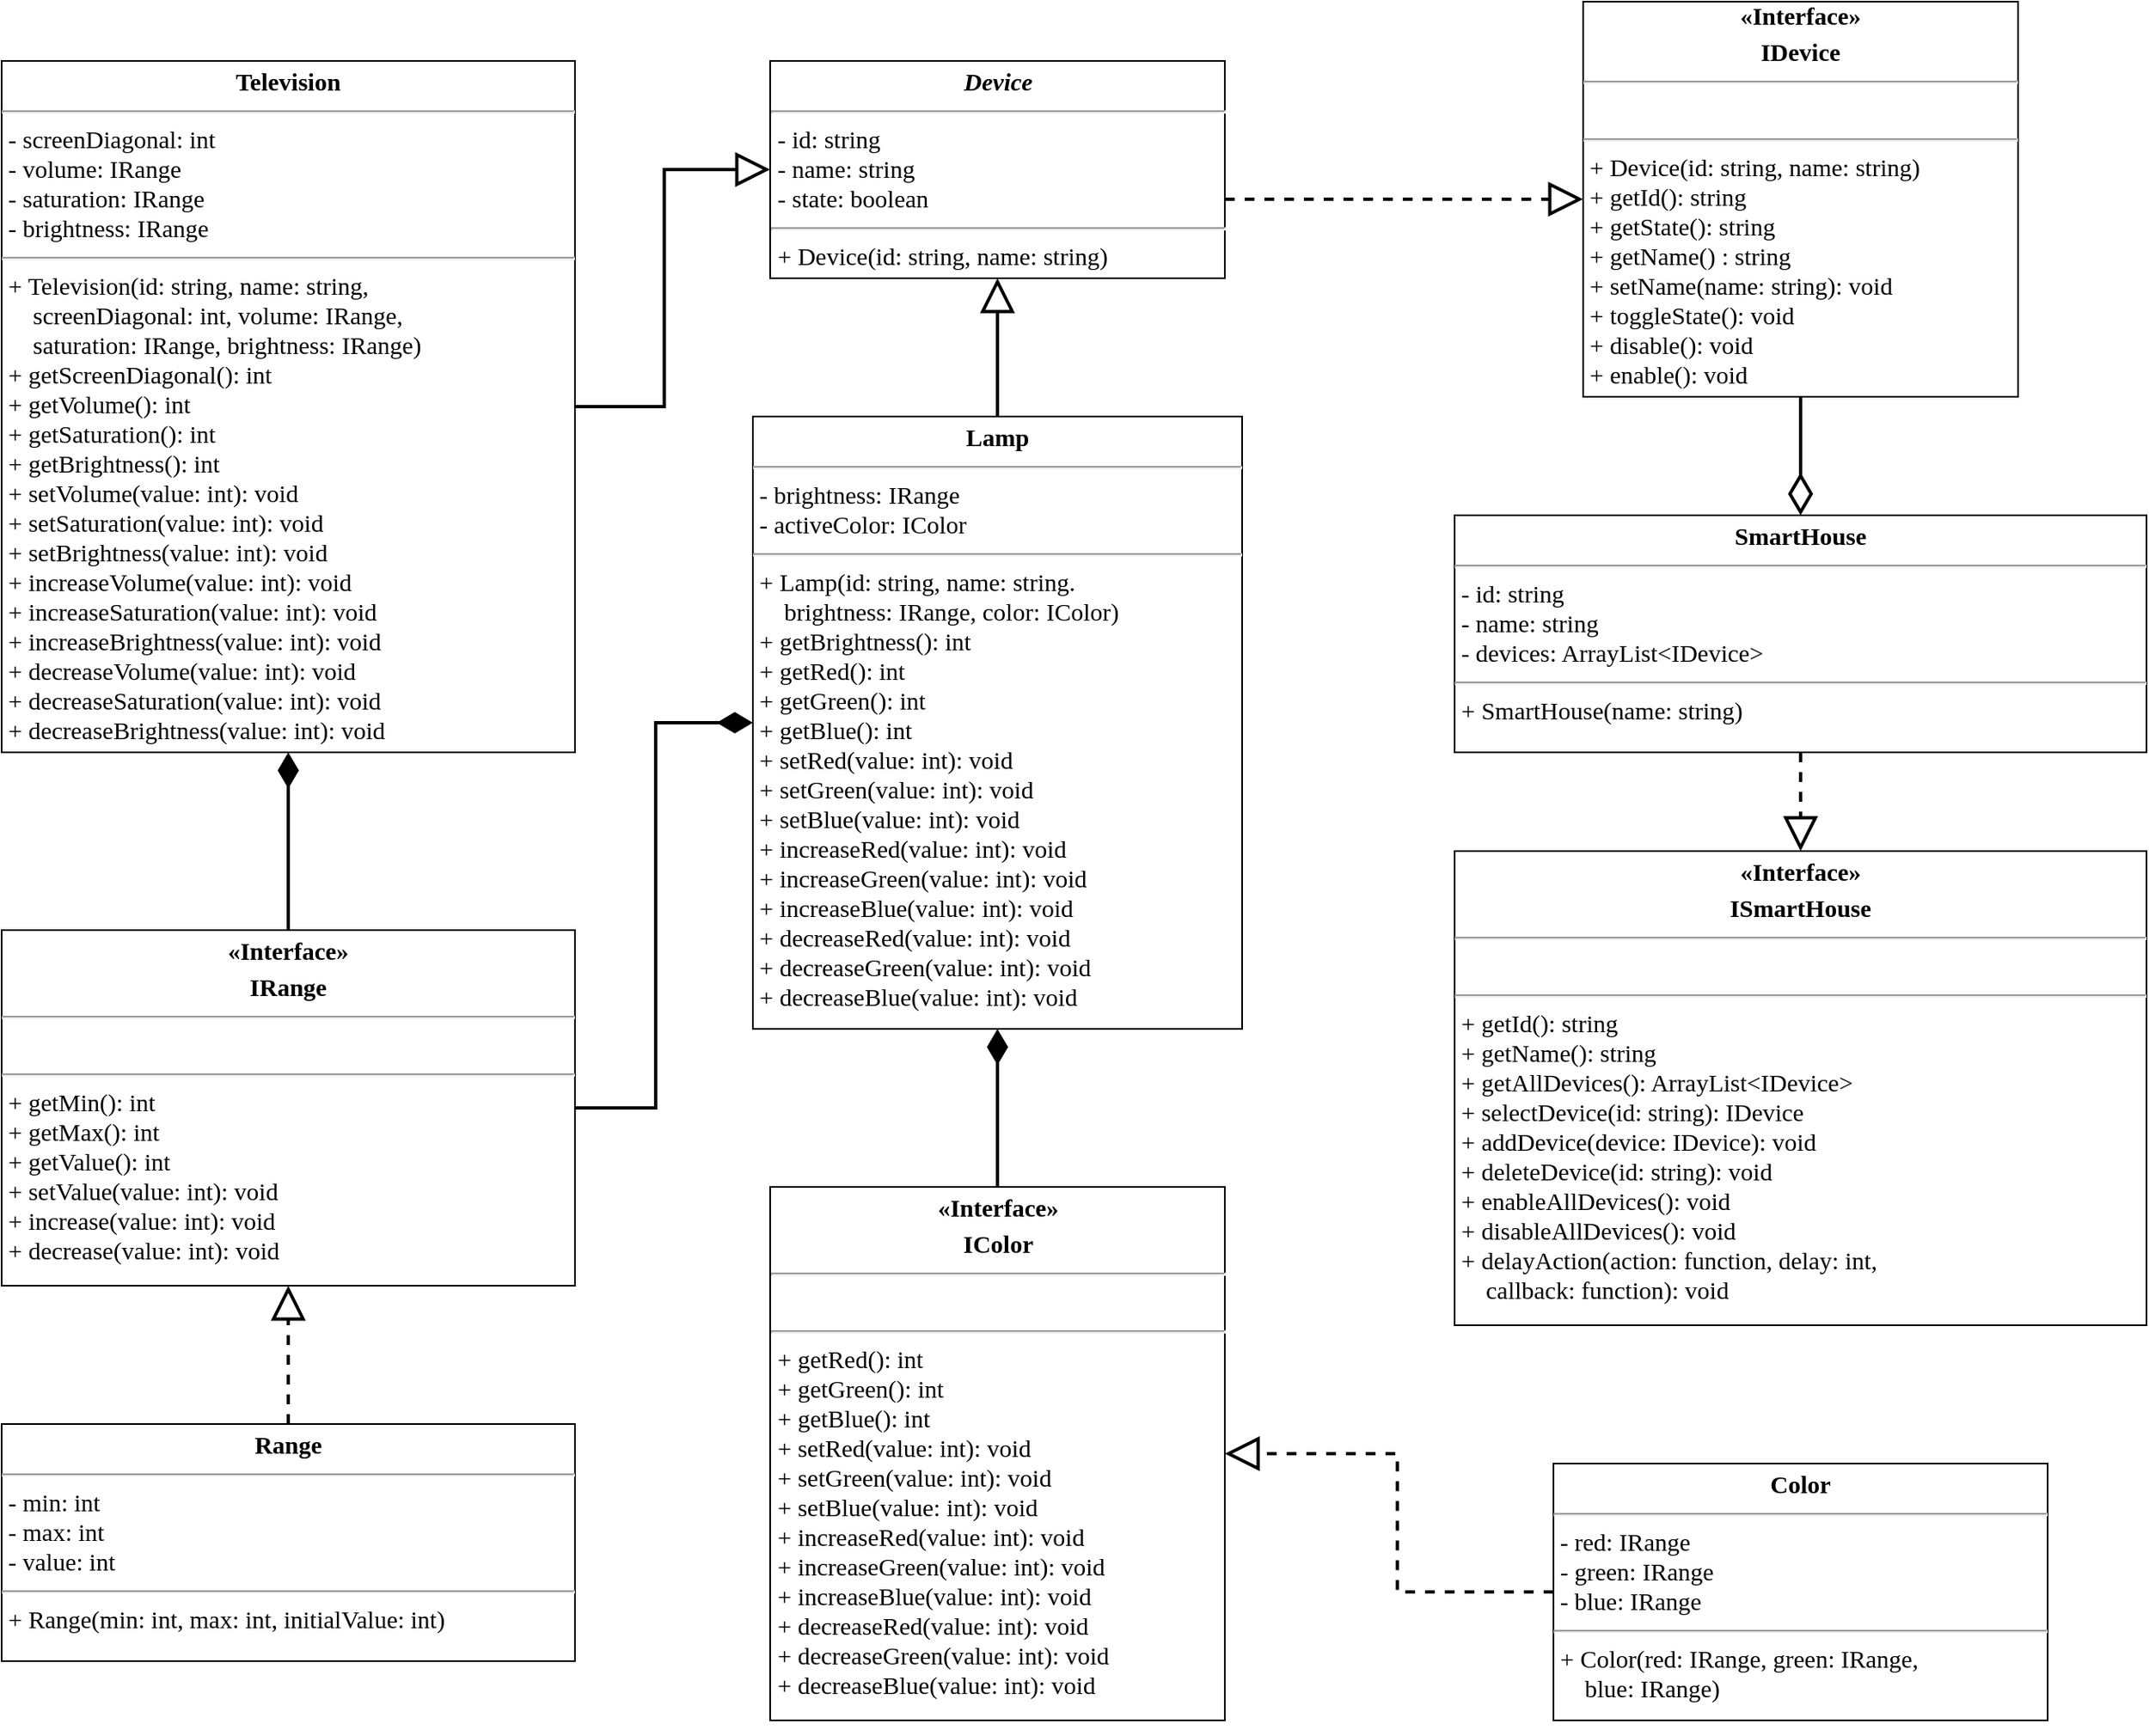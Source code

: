 <mxfile version="12.7.9" type="device"><diagram name="Page-1" id="c4acf3e9-155e-7222-9cf6-157b1a14988f"><mxGraphModel dx="2310" dy="829" grid="1" gridSize="12" guides="1" tooltips="1" connect="1" arrows="1" fold="1" page="1" pageScale="1" pageWidth="827" pageHeight="1169" background="#ffffff" math="0" shadow="0"><root><mxCell id="0"/><mxCell id="1" parent="0"/><mxCell id="Q73w4kFCPAtCRHGUDV1n-10" value="" style="edgeStyle=orthogonalEdgeStyle;rounded=0;orthogonalLoop=1;jettySize=auto;html=1;dashed=1;strokeWidth=2;endArrow=block;endFill=0;endSize=16;entryX=0;entryY=0.5;entryDx=0;entryDy=0;" edge="1" parent="1" source="5d2195bd80daf111-18" target="Q73w4kFCPAtCRHGUDV1n-2"><mxGeometry relative="1" as="geometry"><mxPoint x="180" y="240" as="targetPoint"/><Array as="points"><mxPoint x="168" y="180"/><mxPoint x="168" y="180"/></Array></mxGeometry></mxCell><mxCell id="5d2195bd80daf111-18" value="&lt;p style=&quot;margin: 4px 0px 0px ; text-align: center ; font-size: 15px&quot;&gt;&lt;b style=&quot;font-size: 15px&quot;&gt;&lt;font style=&quot;font-size: 15px&quot;&gt;&lt;i&gt;Device&lt;/i&gt;&lt;/font&gt;&lt;/b&gt;&lt;/p&gt;&lt;hr style=&quot;font-size: 15px&quot;&gt;&lt;p style=&quot;margin: 0px 0px 0px 4px ; font-size: 15px&quot;&gt;- id: string&lt;span&gt;&lt;br&gt;&lt;/span&gt;&lt;/p&gt;&lt;p style=&quot;margin: 0px 0px 0px 4px ; font-size: 15px&quot;&gt;&lt;span&gt;- name: string&lt;/span&gt;&lt;br&gt;&lt;/p&gt;&lt;p style=&quot;margin: 0px 0px 0px 4px ; font-size: 15px&quot;&gt;&lt;font style=&quot;font-size: 15px&quot;&gt;- state: boolean&lt;/font&gt;&lt;/p&gt;&lt;hr style=&quot;font-size: 15px&quot;&gt;&lt;p style=&quot;margin: 0px 0px 0px 4px ; font-size: 15px&quot;&gt;&lt;font style=&quot;font-size: 15px&quot;&gt;+&amp;nbsp;&lt;span style=&quot;font-size: 15px&quot;&gt;Device(id: string, name: string&lt;/span&gt;&lt;span style=&quot;font-size: 15px&quot;&gt;)&amp;nbsp;&lt;/span&gt;&lt;/font&gt;&lt;/p&gt;&lt;p style=&quot;margin: 0px 0px 0px 4px ; font-size: 15px&quot;&gt;&lt;br&gt;&lt;/p&gt;&lt;p style=&quot;margin: 0px 0px 0px 4px ; font-size: 15px&quot;&gt;&lt;br style=&quot;font-size: 15px&quot;&gt;&lt;/p&gt;" style="verticalAlign=top;align=left;overflow=fill;fontSize=15;fontFamily=Verdana;html=1;rounded=0;shadow=0;comic=0;labelBackgroundColor=none;strokeWidth=1" parent="1" vertex="1"><mxGeometry x="-265.5" y="96" width="276" height="132" as="geometry"/></mxCell><mxCell id="eGvVzG7AGnnClOdw0Uho-1" style="edgeStyle=orthogonalEdgeStyle;rounded=0;orthogonalLoop=1;jettySize=auto;html=1;exitX=0.5;exitY=1;exitDx=0;exitDy=0;" parent="1" source="5d2195bd80daf111-18" target="5d2195bd80daf111-18" edge="1"><mxGeometry relative="1" as="geometry"/></mxCell><mxCell id="Q73w4kFCPAtCRHGUDV1n-12" style="edgeStyle=orthogonalEdgeStyle;rounded=0;orthogonalLoop=1;jettySize=auto;html=1;endArrow=block;endFill=0;endSize=16;strokeWidth=2;" edge="1" parent="1" source="eGvVzG7AGnnClOdw0Uho-2" target="5d2195bd80daf111-18"><mxGeometry relative="1" as="geometry"/></mxCell><mxCell id="eGvVzG7AGnnClOdw0Uho-2" value="&lt;p style=&quot;margin: 4px 0px 0px ; text-align: center ; font-size: 15px&quot;&gt;&lt;b style=&quot;font-size: 15px&quot;&gt;&lt;font style=&quot;font-size: 15px&quot;&gt;Television&lt;/font&gt;&lt;/b&gt;&lt;/p&gt;&lt;hr style=&quot;font-size: 15px&quot;&gt;&lt;p style=&quot;margin: 0px 0px 0px 4px ; font-size: 15px&quot;&gt;&lt;font style=&quot;font-size: 15px&quot;&gt;- screenDiagonal: int&lt;br style=&quot;font-size: 15px&quot;&gt;&lt;/font&gt;&lt;/p&gt;&lt;p style=&quot;margin: 0px 0px 0px 4px ; font-size: 15px&quot;&gt;&lt;font style=&quot;font-size: 15px&quot;&gt;- volume: IRange&lt;br style=&quot;font-size: 15px&quot;&gt;&lt;/font&gt;&lt;/p&gt;&lt;p style=&quot;margin: 0px 0px 0px 4px ; font-size: 15px&quot;&gt;&lt;font style=&quot;font-size: 15px&quot;&gt;- saturation: IRange&lt;/font&gt;&lt;/p&gt;&lt;p style=&quot;margin: 0px 0px 0px 4px ; font-size: 15px&quot;&gt;&lt;font style=&quot;font-size: 15px&quot;&gt;- brightness: IRange&lt;/font&gt;&lt;/p&gt;&lt;hr style=&quot;font-size: 15px&quot;&gt;&lt;p style=&quot;margin: 0px 0px 0px 4px ; font-size: 15px&quot;&gt;&lt;font style=&quot;font-size: 15px&quot;&gt;+ Television(id: string, name: string,&amp;nbsp;&lt;/font&gt;&lt;/p&gt;&lt;p style=&quot;margin: 0px 0px 0px 4px ; font-size: 15px&quot;&gt;&lt;span&gt;&amp;nbsp; &amp;nbsp; screenDiagonal: int,&amp;nbsp;&lt;/span&gt;&lt;span&gt;volume: IRange,&amp;nbsp;&lt;/span&gt;&lt;/p&gt;&lt;p style=&quot;margin: 0px 0px 0px 4px ; font-size: 15px&quot;&gt;&lt;span&gt;&amp;nbsp; &amp;nbsp; saturation: IRange,&amp;nbsp;&lt;/span&gt;&lt;span&gt;brightness: IRange)&lt;/span&gt;&lt;/p&gt;&lt;p style=&quot;margin: 0px 0px 0px 4px ; font-size: 15px&quot;&gt;&lt;font style=&quot;font-size: 15px&quot;&gt;+ getScreenDiagonal(): int&lt;/font&gt;&lt;/p&gt;&lt;p style=&quot;margin: 0px 0px 0px 4px ; font-size: 15px&quot;&gt;&lt;font style=&quot;font-size: 15px&quot;&gt;+ getVolume(): int&lt;/font&gt;&lt;/p&gt;&lt;p style=&quot;margin: 0px 0px 0px 4px ; font-size: 15px&quot;&gt;&lt;font style=&quot;font-size: 15px&quot;&gt;+ getSaturation(): int&lt;/font&gt;&lt;/p&gt;&lt;p style=&quot;margin: 0px 0px 0px 4px ; font-size: 15px&quot;&gt;&lt;font style=&quot;font-size: 15px&quot;&gt;+ getBrightness(): int&lt;/font&gt;&lt;/p&gt;&lt;p style=&quot;margin: 0px 0px 0px 4px ; font-size: 15px&quot;&gt;+ setVolume(value: int): void&lt;br style=&quot;font-size: 15px&quot;&gt;&lt;/p&gt;&lt;p style=&quot;margin: 0px 0px 0px 4px ; font-size: 15px&quot;&gt;+ setSaturation(value: int): void&lt;br style=&quot;font-size: 15px&quot;&gt;&lt;/p&gt;&lt;p style=&quot;margin: 0px 0px 0px 4px ; font-size: 15px&quot;&gt;+ setBrightness(value: int): void&lt;br style=&quot;font-size: 15px&quot;&gt;&lt;/p&gt;&lt;p style=&quot;margin: 0px 0px 0px 4px ; font-size: 15px&quot;&gt;+ increaseVolume(value: int): void&lt;/p&gt;&lt;p style=&quot;margin: 0px 0px 0px 4px ; font-size: 15px&quot;&gt;+ increaseSaturation(value: int): void&lt;br style=&quot;font-size: 15px&quot;&gt;&lt;/p&gt;&lt;p style=&quot;margin: 0px 0px 0px 4px ; font-size: 15px&quot;&gt;+ increaseBrightness(value: int): void&lt;br style=&quot;font-size: 15px&quot;&gt;&lt;/p&gt;&lt;p style=&quot;margin: 0px 0px 0px 4px ; font-size: 15px&quot;&gt;+ decreaseVolume(value: int): void&lt;/p&gt;&lt;p style=&quot;margin: 0px 0px 0px 4px ; font-size: 15px&quot;&gt;+ decreaseSaturation(value: int): void&lt;/p&gt;&lt;p style=&quot;margin: 0px 0px 0px 4px ; font-size: 15px&quot;&gt;+ decreaseBrightness(value: int): void&lt;/p&gt;" style="verticalAlign=top;align=left;overflow=fill;fontSize=15;fontFamily=Verdana;html=1;rounded=0;shadow=0;comic=0;labelBackgroundColor=none;strokeWidth=1" parent="1" vertex="1"><mxGeometry x="-732" y="96" width="348" height="420" as="geometry"/></mxCell><mxCell id="Q73w4kFCPAtCRHGUDV1n-11" style="edgeStyle=orthogonalEdgeStyle;rounded=0;orthogonalLoop=1;jettySize=auto;html=1;entryX=0.5;entryY=1;entryDx=0;entryDy=0;endArrow=block;endFill=0;endSize=16;strokeWidth=2;" edge="1" parent="1" source="eGvVzG7AGnnClOdw0Uho-7" target="5d2195bd80daf111-18"><mxGeometry relative="1" as="geometry"/></mxCell><mxCell id="eGvVzG7AGnnClOdw0Uho-7" value="&lt;p style=&quot;margin: 4px 0px 0px ; text-align: center ; font-size: 15px&quot;&gt;&lt;b style=&quot;font-size: 15px&quot;&gt;&lt;font style=&quot;font-size: 15px&quot;&gt;Lamp&lt;/font&gt;&lt;/b&gt;&lt;/p&gt;&lt;hr style=&quot;font-size: 15px&quot;&gt;&lt;p style=&quot;margin: 0px 0px 0px 4px ; font-size: 15px&quot;&gt;&lt;font style=&quot;font-size: 15px&quot;&gt;- brightness: IRange&lt;br style=&quot;font-size: 15px&quot;&gt;&lt;/font&gt;&lt;/p&gt;&lt;p style=&quot;margin: 0px 0px 0px 4px ; font-size: 15px&quot;&gt;&lt;font style=&quot;font-size: 15px&quot;&gt;- activeColor: IColor&lt;/font&gt;&lt;/p&gt;&lt;hr style=&quot;font-size: 15px&quot;&gt;&lt;p style=&quot;margin: 0px 0px 0px 4px ; font-size: 15px&quot;&gt;&lt;font style=&quot;font-size: 15px&quot;&gt;+ Lamp(id: string, name: string.&amp;nbsp;&lt;/font&gt;&lt;/p&gt;&lt;p style=&quot;margin: 0px 0px 0px 4px ; font-size: 15px&quot;&gt;&lt;font style=&quot;font-size: 15px&quot;&gt;&lt;span style=&quot;font-size: 15px&quot;&gt;&amp;nbsp; &amp;nbsp; brightness: IRange, color: IColor)&lt;/span&gt;&lt;/font&gt;&lt;/p&gt;&lt;p style=&quot;margin: 0px 0px 0px 4px ; font-size: 15px&quot;&gt;&lt;span style=&quot;font-size: 15px&quot;&gt;&lt;font style=&quot;font-size: 15px&quot;&gt;+ getBrightness(): int&lt;/font&gt;&lt;/span&gt;&lt;/p&gt;&lt;p style=&quot;margin: 0px 0px 0px 4px&quot;&gt;+ getRed(): int&lt;/p&gt;&lt;p style=&quot;margin: 0px 0px 0px 4px&quot;&gt;+ getGreen(): int&lt;br&gt;&lt;/p&gt;&lt;p style=&quot;margin: 0px 0px 0px 4px&quot;&gt;+ getBlue(): int&lt;/p&gt;&lt;p style=&quot;margin: 0px 0px 0px 4px ; font-size: 15px&quot;&gt;+ setRed(&lt;span style=&quot;font-size: 15px&quot;&gt;value: int): void&lt;/span&gt;&lt;/p&gt;&lt;p style=&quot;margin: 0px 0px 0px 4px ; font-size: 15px&quot;&gt;+ setGreen(&lt;span style=&quot;font-size: 15px&quot;&gt;value: int): void&lt;/span&gt;&lt;span style=&quot;font-size: 15px&quot;&gt;&lt;br style=&quot;font-size: 15px&quot;&gt;&lt;/span&gt;&lt;/p&gt;&lt;p style=&quot;margin: 0px 0px 0px 4px ; font-size: 15px&quot;&gt;+ setBlue(&lt;span style=&quot;font-size: 15px&quot;&gt;value: int): void&lt;/span&gt;&lt;span style=&quot;font-size: 15px&quot;&gt;&lt;br style=&quot;font-size: 15px&quot;&gt;&lt;/span&gt;&lt;/p&gt;&lt;p style=&quot;margin: 0px 0px 0px 4px ; font-size: 15px&quot;&gt;+ increaseRed(&lt;span style=&quot;font-size: 15px&quot;&gt;value: int): void&lt;/span&gt;&lt;/p&gt;&lt;p style=&quot;margin: 0px 0px 0px 4px ; font-size: 15px&quot;&gt;+ increaseGreen(&lt;span style=&quot;font-size: 15px&quot;&gt;value: int): void&lt;/span&gt;&lt;span style=&quot;font-size: 15px&quot;&gt;&lt;br style=&quot;font-size: 15px&quot;&gt;&lt;/span&gt;&lt;/p&gt;&lt;p style=&quot;margin: 0px 0px 0px 4px ; font-size: 15px&quot;&gt;+ increaseBlue(&lt;span style=&quot;font-size: 15px&quot;&gt;value: int): void&lt;/span&gt;&lt;span style=&quot;font-size: 15px&quot;&gt;&lt;br style=&quot;font-size: 15px&quot;&gt;&lt;/span&gt;&lt;/p&gt;&lt;p style=&quot;margin: 0px 0px 0px 4px ; font-size: 15px&quot;&gt;&lt;/p&gt;&lt;p style=&quot;margin: 0px 0px 0px 4px ; font-size: 15px&quot;&gt;+ decreaseRed(&lt;span style=&quot;font-size: 15px&quot;&gt;value: int): void&lt;/span&gt;&lt;/p&gt;&lt;p style=&quot;margin: 0px 0px 0px 4px ; font-size: 15px&quot;&gt;+ decreaseGreen(value: int): void&lt;span style=&quot;font-size: 15px&quot;&gt;&lt;br style=&quot;font-size: 15px&quot;&gt;&lt;/span&gt;&lt;/p&gt;&lt;p style=&quot;margin: 0px 0px 0px 4px ; font-size: 15px&quot;&gt;+ decreaseBlue(value: int): void&lt;br style=&quot;font-size: 15px&quot;&gt;&lt;/p&gt;" style="verticalAlign=top;align=left;overflow=fill;fontSize=15;fontFamily=Verdana;html=1;rounded=0;shadow=0;comic=0;labelBackgroundColor=none;strokeWidth=1" parent="1" vertex="1"><mxGeometry x="-276" y="312" width="297" height="372" as="geometry"/></mxCell><mxCell id="Q73w4kFCPAtCRHGUDV1n-16" style="edgeStyle=orthogonalEdgeStyle;rounded=0;orthogonalLoop=1;jettySize=auto;html=1;endArrow=block;endFill=0;endSize=16;strokeWidth=2;dashed=1;" edge="1" parent="1" source="eGvVzG7AGnnClOdw0Uho-8" target="Q73w4kFCPAtCRHGUDV1n-4"><mxGeometry relative="1" as="geometry"/></mxCell><mxCell id="eGvVzG7AGnnClOdw0Uho-8" value="&lt;p style=&quot;margin: 4px 0px 0px ; text-align: center ; font-size: 15px&quot;&gt;&lt;b style=&quot;font-size: 15px&quot;&gt;&lt;font style=&quot;font-size: 15px&quot;&gt;Range&lt;/font&gt;&lt;/b&gt;&lt;/p&gt;&lt;hr style=&quot;font-size: 15px&quot;&gt;&lt;p style=&quot;margin: 0px 0px 0px 4px ; font-size: 15px&quot;&gt;&lt;font style=&quot;font-size: 15px&quot;&gt;- min: int&lt;br style=&quot;font-size: 15px&quot;&gt;- max: int&lt;/font&gt;&lt;/p&gt;&lt;p style=&quot;margin: 0px 0px 0px 4px ; font-size: 15px&quot;&gt;&lt;font style=&quot;font-size: 15px&quot;&gt;- value: int&lt;/font&gt;&lt;/p&gt;&lt;hr style=&quot;font-size: 15px&quot;&gt;&lt;p style=&quot;margin: 0px 0px 0px 4px ; font-size: 15px&quot;&gt;&lt;font style=&quot;font-size: 15px&quot;&gt;+ Range(min: int, max: int,&amp;nbsp;&lt;/font&gt;&lt;span&gt;initialValue: int)&lt;/span&gt;&lt;/p&gt;&lt;p style=&quot;margin: 0px 0px 0px 4px ; font-size: 15px&quot;&gt;&lt;br&gt;&lt;/p&gt;&lt;p style=&quot;margin: 0px 0px 0px 4px ; font-size: 15px&quot;&gt;&lt;br style=&quot;font-size: 15px&quot;&gt;&lt;/p&gt;" style="verticalAlign=top;align=left;overflow=fill;fontSize=15;fontFamily=Verdana;html=1;rounded=0;shadow=0;comic=0;labelBackgroundColor=none;strokeWidth=1;horizontal=1;" parent="1" vertex="1"><mxGeometry x="-732" y="924" width="348" height="144" as="geometry"/></mxCell><mxCell id="Q73w4kFCPAtCRHGUDV1n-17" style="edgeStyle=orthogonalEdgeStyle;rounded=0;orthogonalLoop=1;jettySize=auto;html=1;entryX=1;entryY=0.5;entryDx=0;entryDy=0;dashed=1;endArrow=block;endFill=0;endSize=16;strokeWidth=2;" edge="1" parent="1" source="eGvVzG7AGnnClOdw0Uho-9" target="Q73w4kFCPAtCRHGUDV1n-5"><mxGeometry relative="1" as="geometry"/></mxCell><mxCell id="eGvVzG7AGnnClOdw0Uho-9" value="&lt;p style=&quot;margin: 4px 0px 0px ; text-align: center ; font-size: 15px&quot;&gt;&lt;b style=&quot;font-size: 15px&quot;&gt;&lt;font style=&quot;font-size: 15px&quot;&gt;Color&lt;/font&gt;&lt;/b&gt;&lt;/p&gt;&lt;hr style=&quot;font-size: 15px&quot;&gt;&lt;p style=&quot;margin: 0px 0px 0px 4px ; font-size: 15px&quot;&gt;&lt;font style=&quot;font-size: 15px&quot;&gt;- red: IRange&lt;br style=&quot;font-size: 15px&quot;&gt;- green: IRange&lt;br style=&quot;font-size: 15px&quot;&gt;&lt;/font&gt;&lt;/p&gt;&lt;p style=&quot;margin: 0px 0px 0px 4px ; font-size: 15px&quot;&gt;&lt;font style=&quot;font-size: 15px&quot;&gt;- blue: IRange&lt;/font&gt;&lt;/p&gt;&lt;hr style=&quot;font-size: 15px&quot;&gt;&lt;p style=&quot;margin: 0px 0px 0px 4px ; font-size: 15px&quot;&gt;&lt;font style=&quot;font-size: 15px&quot;&gt;+ Color(red: IRange, green: IRange,&lt;/font&gt;&lt;/p&gt;&lt;p style=&quot;margin: 0px 0px 0px 4px ; font-size: 15px&quot;&gt;&lt;font style=&quot;font-size: 15px&quot;&gt;&amp;nbsp; &amp;nbsp; blue: IRange)&lt;/font&gt;&lt;/p&gt;&lt;p style=&quot;margin: 0px 0px 0px 4px ; font-size: 15px&quot;&gt;&lt;br&gt;&lt;/p&gt;" style="verticalAlign=top;align=left;overflow=fill;fontSize=15;fontFamily=Verdana;html=1;rounded=0;shadow=0;comic=0;labelBackgroundColor=none;strokeWidth=1;" parent="1" vertex="1"><mxGeometry x="210" y="948" width="300" height="156" as="geometry"/></mxCell><mxCell id="xbyayHR8wlCIUBCcTG-p-1" style="edgeStyle=orthogonalEdgeStyle;rounded=0;orthogonalLoop=1;jettySize=auto;html=1;exitX=0.5;exitY=1;exitDx=0;exitDy=0;" parent="1" source="eGvVzG7AGnnClOdw0Uho-9" target="eGvVzG7AGnnClOdw0Uho-9" edge="1"><mxGeometry relative="1" as="geometry"/></mxCell><mxCell id="xbyayHR8wlCIUBCcTG-p-2" style="edgeStyle=orthogonalEdgeStyle;rounded=0;orthogonalLoop=1;jettySize=auto;html=1;exitX=0.5;exitY=1;exitDx=0;exitDy=0;" parent="1" source="eGvVzG7AGnnClOdw0Uho-9" target="eGvVzG7AGnnClOdw0Uho-9" edge="1"><mxGeometry relative="1" as="geometry"/></mxCell><mxCell id="Q73w4kFCPAtCRHGUDV1n-19" style="edgeStyle=orthogonalEdgeStyle;rounded=0;orthogonalLoop=1;jettySize=auto;html=1;dashed=1;endArrow=block;endFill=0;endSize=16;strokeWidth=2;" edge="1" parent="1" source="eGvVzG7AGnnClOdw0Uho-6" target="Q73w4kFCPAtCRHGUDV1n-6"><mxGeometry relative="1" as="geometry"/></mxCell><mxCell id="eGvVzG7AGnnClOdw0Uho-6" value="&lt;p style=&quot;margin: 4px 0px 0px ; text-align: center ; font-size: 15px&quot;&gt;&lt;b style=&quot;font-size: 15px&quot;&gt;&lt;font style=&quot;font-size: 15px&quot;&gt;SmartHouse&lt;/font&gt;&lt;/b&gt;&lt;/p&gt;&lt;hr style=&quot;font-size: 15px&quot;&gt;&lt;p style=&quot;margin: 0px 0px 0px 4px ; font-size: 15px&quot;&gt;- id: string&lt;span&gt;&lt;br&gt;&lt;/span&gt;&lt;/p&gt;&lt;p style=&quot;margin: 0px 0px 0px 4px ; font-size: 15px&quot;&gt;&lt;span&gt;- name: string&lt;/span&gt;&lt;br&gt;&lt;/p&gt;&lt;p style=&quot;margin: 0px 0px 0px 4px ; font-size: 15px&quot;&gt;&lt;font style=&quot;font-size: 15px&quot;&gt;- devices: ArrayList&amp;lt;IDevice&amp;gt;&lt;/font&gt;&lt;/p&gt;&lt;hr style=&quot;font-size: 15px&quot;&gt;&lt;p style=&quot;margin: 0px 0px 0px 4px ; font-size: 15px&quot;&gt;&lt;font style=&quot;font-size: 15px&quot;&gt;+ SmartHouse(name: string)&lt;/font&gt;&lt;/p&gt;&lt;p style=&quot;margin: 0px 0px 0px 4px ; font-size: 15px&quot;&gt;&lt;br&gt;&lt;/p&gt;" style="verticalAlign=top;align=left;overflow=fill;fontSize=15;fontFamily=Verdana;html=1;rounded=0;shadow=0;comic=0;labelBackgroundColor=none;strokeWidth=1" parent="1" vertex="1"><mxGeometry x="150" y="372" width="420" height="144" as="geometry"/></mxCell><mxCell id="Q73w4kFCPAtCRHGUDV1n-20" style="edgeStyle=orthogonalEdgeStyle;rounded=0;orthogonalLoop=1;jettySize=auto;html=1;entryX=0.5;entryY=0;entryDx=0;entryDy=0;endArrow=diamondThin;endFill=0;endSize=20;strokeWidth=2;" edge="1" parent="1" source="Q73w4kFCPAtCRHGUDV1n-2" target="eGvVzG7AGnnClOdw0Uho-6"><mxGeometry relative="1" as="geometry"/></mxCell><mxCell id="Q73w4kFCPAtCRHGUDV1n-2" value="&lt;div style=&quot;text-align: center&quot;&gt;&lt;span&gt;&lt;b&gt;«Interface»&lt;/b&gt;&lt;/span&gt;&lt;/div&gt;&lt;p style=&quot;margin: 4px 0px 0px ; text-align: center ; font-size: 15px&quot;&gt;&lt;b style=&quot;font-size: 15px&quot;&gt;&lt;font style=&quot;font-size: 15px&quot;&gt;IDevice&lt;/font&gt;&lt;/b&gt;&lt;/p&gt;&lt;hr style=&quot;font-size: 15px&quot;&gt;&lt;p style=&quot;margin: 0px 0px 0px 4px ; font-size: 15px&quot;&gt;&lt;br&gt;&lt;/p&gt;&lt;hr style=&quot;font-size: 15px&quot;&gt;&lt;p style=&quot;margin: 0px 0px 0px 4px ; font-size: 15px&quot;&gt;&lt;font style=&quot;font-size: 15px&quot;&gt;+&amp;nbsp;&lt;span style=&quot;font-size: 15px&quot;&gt;Device(id: string, name: string&lt;/span&gt;&lt;span style=&quot;font-size: 15px&quot;&gt;)&amp;nbsp;&lt;/span&gt;&lt;/font&gt;&lt;/p&gt;&lt;p style=&quot;margin: 0px 0px 0px 4px ; font-size: 15px&quot;&gt;&lt;font style=&quot;font-size: 15px&quot;&gt;+ getId(): string&lt;/font&gt;&lt;/p&gt;&lt;p style=&quot;margin: 0px 0px 0px 4px ; font-size: 15px&quot;&gt;&lt;font style=&quot;font-size: 15px&quot;&gt;+ getState(): string&lt;/font&gt;&lt;/p&gt;&lt;p style=&quot;margin: 0px 0px 0px 4px ; font-size: 15px&quot;&gt;&lt;font style=&quot;font-size: 15px&quot;&gt;+ getName() : string&lt;br style=&quot;font-size: 15px&quot;&gt;&lt;/font&gt;&lt;/p&gt;&lt;p style=&quot;margin: 0px 0px 0px 4px ; font-size: 15px&quot;&gt;&lt;font style=&quot;font-size: 15px&quot;&gt;+ setName(name: string): void&lt;br style=&quot;font-size: 15px&quot;&gt;&lt;/font&gt;&lt;/p&gt;&lt;p style=&quot;margin: 0px 0px 0px 4px ; font-size: 15px&quot;&gt;&lt;font style=&quot;font-size: 15px&quot;&gt;+ toggleState(): void&lt;/font&gt;&lt;/p&gt;&lt;p style=&quot;margin: 0px 0px 0px 4px ; font-size: 15px&quot;&gt;&lt;font style=&quot;font-size: 15px&quot;&gt;+ disable(): void&lt;/font&gt;&lt;/p&gt;&lt;p style=&quot;margin: 0px 0px 0px 4px ; font-size: 15px&quot;&gt;&lt;font style=&quot;font-size: 15px&quot;&gt;+ enable(): void&lt;/font&gt;&lt;/p&gt;&lt;p style=&quot;margin: 0px 0px 0px 4px ; font-size: 15px&quot;&gt;&lt;br style=&quot;font-size: 15px&quot;&gt;&lt;/p&gt;" style="verticalAlign=top;align=left;overflow=fill;fontSize=15;fontFamily=Verdana;html=1;rounded=0;shadow=0;comic=0;labelBackgroundColor=none;strokeWidth=1" vertex="1" parent="1"><mxGeometry x="228" y="60" width="264" height="240" as="geometry"/></mxCell><mxCell id="Q73w4kFCPAtCRHGUDV1n-13" style="edgeStyle=orthogonalEdgeStyle;rounded=0;orthogonalLoop=1;jettySize=auto;html=1;entryX=0.5;entryY=1;entryDx=0;entryDy=0;endArrow=diamondThin;endFill=1;endSize=16;strokeWidth=2;" edge="1" parent="1" source="Q73w4kFCPAtCRHGUDV1n-4" target="eGvVzG7AGnnClOdw0Uho-2"><mxGeometry relative="1" as="geometry"/></mxCell><mxCell id="Q73w4kFCPAtCRHGUDV1n-14" style="edgeStyle=orthogonalEdgeStyle;rounded=0;orthogonalLoop=1;jettySize=auto;html=1;entryX=0;entryY=0.5;entryDx=0;entryDy=0;endArrow=diamondThin;endFill=1;endSize=16;strokeWidth=2;" edge="1" parent="1" source="Q73w4kFCPAtCRHGUDV1n-4" target="eGvVzG7AGnnClOdw0Uho-7"><mxGeometry relative="1" as="geometry"/></mxCell><mxCell id="Q73w4kFCPAtCRHGUDV1n-4" value="&lt;p style=&quot;margin: 4px 0px 0px ; text-align: center ; font-size: 15px&quot;&gt;&lt;b&gt;«Interface»&lt;/b&gt;&lt;b style=&quot;font-size: 15px&quot;&gt;&lt;font style=&quot;font-size: 15px&quot;&gt;&lt;br&gt;&lt;/font&gt;&lt;/b&gt;&lt;/p&gt;&lt;p style=&quot;margin: 4px 0px 0px ; text-align: center ; font-size: 15px&quot;&gt;&lt;b style=&quot;font-size: 15px&quot;&gt;&lt;font style=&quot;font-size: 15px&quot;&gt;IRange&lt;/font&gt;&lt;/b&gt;&lt;/p&gt;&lt;hr style=&quot;font-size: 15px&quot;&gt;&lt;p style=&quot;margin: 0px 0px 0px 4px ; font-size: 15px&quot;&gt;&lt;br&gt;&lt;/p&gt;&lt;hr style=&quot;font-size: 15px&quot;&gt;&lt;p style=&quot;margin: 0px 0px 0px 4px ; font-size: 15px&quot;&gt;&lt;span&gt;+ getMin(): int&lt;/span&gt;&lt;br&gt;&lt;/p&gt;&lt;p style=&quot;margin: 0px 0px 0px 4px ; font-size: 15px&quot;&gt;&lt;font style=&quot;font-size: 15px&quot;&gt;+ getMax(): int&lt;/font&gt;&lt;/p&gt;&lt;p style=&quot;margin: 0px 0px 0px 4px ; font-size: 15px&quot;&gt;&lt;font style=&quot;font-size: 15px&quot;&gt;+ getValue(): int&lt;/font&gt;&lt;/p&gt;&lt;p style=&quot;margin: 0px 0px 0px 4px ; font-size: 15px&quot;&gt;&lt;font style=&quot;font-size: 15px&quot;&gt;+ setValue(value: int): void&lt;br style=&quot;font-size: 15px&quot;&gt;&lt;/font&gt;&lt;/p&gt;&lt;p style=&quot;margin: 0px 0px 0px 4px ; font-size: 15px&quot;&gt;&lt;font style=&quot;font-size: 15px&quot;&gt;+ increase(value: int): void&lt;/font&gt;&lt;/p&gt;&lt;p style=&quot;margin: 0px 0px 0px 4px ; font-size: 15px&quot;&gt;&lt;font style=&quot;font-size: 15px&quot;&gt;+ decrease(value: int): void&lt;/font&gt;&lt;/p&gt;&lt;p style=&quot;margin: 0px 0px 0px 4px ; font-size: 15px&quot;&gt;&lt;br style=&quot;font-size: 15px&quot;&gt;&lt;/p&gt;" style="verticalAlign=top;align=left;overflow=fill;fontSize=15;fontFamily=Verdana;html=1;rounded=0;shadow=0;comic=0;labelBackgroundColor=none;strokeWidth=1;horizontal=1;" vertex="1" parent="1"><mxGeometry x="-732" y="624" width="348" height="216" as="geometry"/></mxCell><mxCell id="Q73w4kFCPAtCRHGUDV1n-15" style="edgeStyle=orthogonalEdgeStyle;rounded=0;orthogonalLoop=1;jettySize=auto;html=1;endArrow=diamondThin;endFill=1;endSize=16;strokeWidth=2;" edge="1" parent="1" source="Q73w4kFCPAtCRHGUDV1n-5" target="eGvVzG7AGnnClOdw0Uho-7"><mxGeometry relative="1" as="geometry"/></mxCell><mxCell id="Q73w4kFCPAtCRHGUDV1n-5" value="&lt;p style=&quot;margin: 4px 0px 0px ; text-align: center ; font-size: 15px&quot;&gt;&lt;b&gt;«Interface»&lt;/b&gt;&lt;b style=&quot;font-size: 15px&quot;&gt;&lt;font style=&quot;font-size: 15px&quot;&gt;&lt;br&gt;&lt;/font&gt;&lt;/b&gt;&lt;/p&gt;&lt;p style=&quot;margin: 4px 0px 0px ; text-align: center ; font-size: 15px&quot;&gt;&lt;b style=&quot;font-size: 15px&quot;&gt;&lt;font style=&quot;font-size: 15px&quot;&gt;IColor&lt;/font&gt;&lt;/b&gt;&lt;/p&gt;&lt;hr style=&quot;font-size: 15px&quot;&gt;&lt;p style=&quot;margin: 0px 0px 0px 4px ; font-size: 15px&quot;&gt;&lt;br&gt;&lt;/p&gt;&lt;hr style=&quot;font-size: 15px&quot;&gt;&lt;p style=&quot;margin: 0px 0px 0px 4px ; font-size: 15px&quot;&gt;&lt;span&gt;+ getRed(): int&lt;/span&gt;&lt;br&gt;&lt;/p&gt;&lt;p style=&quot;margin: 0px 0px 0px 4px ; font-size: 15px&quot;&gt;&lt;font style=&quot;font-size: 15px&quot;&gt;+ getGreen(): int&lt;/font&gt;&lt;/p&gt;&lt;p style=&quot;margin: 0px 0px 0px 4px ; font-size: 15px&quot;&gt;&lt;font style=&quot;font-size: 15px&quot;&gt;+ getBlue(): int&lt;/font&gt;&lt;/p&gt;&lt;p style=&quot;margin: 0px 0px 0px 4px ; font-size: 15px&quot;&gt;&lt;font style=&quot;font-size: 15px&quot;&gt;+ setRed(value: int): void&lt;/font&gt;&lt;/p&gt;&lt;p style=&quot;margin: 0px 0px 0px 4px ; font-size: 15px&quot;&gt;&lt;font style=&quot;font-size: 15px&quot;&gt;+ setGreen(value: int): void&lt;br style=&quot;font-size: 15px&quot;&gt;&lt;/font&gt;&lt;/p&gt;&lt;p style=&quot;margin: 0px 0px 0px 4px ; font-size: 15px&quot;&gt;&lt;font style=&quot;font-size: 15px&quot;&gt;+ setBlue(value: int): void&lt;br style=&quot;font-size: 15px&quot;&gt;&lt;/font&gt;&lt;/p&gt;&lt;p style=&quot;margin: 0px 0px 0px 4px ; font-size: 15px&quot;&gt;+&lt;span style=&quot;font-size: 15px&quot;&gt;&amp;nbsp;increase&lt;/span&gt;Red&lt;span style=&quot;font-size: 15px&quot;&gt;(value: int): void&lt;/span&gt;&lt;/p&gt;&lt;p style=&quot;margin: 0px 0px 0px 4px ; font-size: 15px&quot;&gt;+&amp;nbsp;increaseGreen(value: int): void&lt;span style=&quot;font-size: 15px&quot;&gt;&lt;br style=&quot;font-size: 15px&quot;&gt;&lt;/span&gt;&lt;/p&gt;&lt;p style=&quot;margin: 0px 0px 0px 4px ; font-size: 15px&quot;&gt;+&amp;nbsp;increaseBlue(value: int): void&lt;br style=&quot;font-size: 15px&quot;&gt;&lt;/p&gt;&lt;p style=&quot;margin: 0px 0px 0px 4px ; font-size: 15px&quot;&gt;+ decreaseRed(value: int): void&lt;/p&gt;&lt;p style=&quot;margin: 0px 0px 0px 4px ; font-size: 15px&quot;&gt;+ decreaseGreen(value: int): void&lt;/p&gt;&lt;p style=&quot;margin: 0px 0px 0px 4px ; font-size: 15px&quot;&gt;+ decreaseBlue(value: int): void&lt;br style=&quot;font-size: 15px&quot;&gt;&lt;/p&gt;" style="verticalAlign=top;align=left;overflow=fill;fontSize=15;fontFamily=Verdana;html=1;rounded=0;shadow=0;comic=0;labelBackgroundColor=none;strokeWidth=1;" vertex="1" parent="1"><mxGeometry x="-265.5" y="780" width="276" height="324" as="geometry"/></mxCell><mxCell id="Q73w4kFCPAtCRHGUDV1n-6" value="&lt;p style=&quot;margin: 4px 0px 0px ; text-align: center ; font-size: 15px&quot;&gt;&lt;b&gt;«Interface»&lt;/b&gt;&lt;b style=&quot;font-size: 15px&quot;&gt;&lt;font style=&quot;font-size: 15px&quot;&gt;&lt;br&gt;&lt;/font&gt;&lt;/b&gt;&lt;/p&gt;&lt;p style=&quot;margin: 4px 0px 0px ; text-align: center ; font-size: 15px&quot;&gt;&lt;b style=&quot;font-size: 15px&quot;&gt;&lt;font style=&quot;font-size: 15px&quot;&gt;ISmartHouse&lt;/font&gt;&lt;/b&gt;&lt;/p&gt;&lt;hr style=&quot;font-size: 15px&quot;&gt;&lt;p style=&quot;margin: 0px 0px 0px 4px ; font-size: 15px&quot;&gt;&lt;br&gt;&lt;/p&gt;&lt;hr style=&quot;font-size: 15px&quot;&gt;&lt;p style=&quot;margin: 0px 0px 0px 4px&quot;&gt;+ getId(): string&lt;/p&gt;&lt;p style=&quot;margin: 0px 0px 0px 4px&quot;&gt;+ getName(): string&lt;/p&gt;&lt;p style=&quot;margin: 0px 0px 0px 4px&quot;&gt;+ getAllDevices(): ArrayList&amp;lt;IDevice&amp;gt;&lt;/p&gt;&lt;p style=&quot;margin: 0px 0px 0px 4px&quot;&gt;+ selectDevice(id: string): IDevice&lt;br&gt;&lt;/p&gt;&lt;p style=&quot;margin: 0px 0px 0px 4px&quot;&gt;+ addDevice(device: IDevice): void&lt;/p&gt;&lt;p style=&quot;margin: 0px 0px 0px 4px&quot;&gt;+ deleteDevice(id: string): void&lt;/p&gt;&lt;p style=&quot;margin: 0px 0px 0px 4px&quot;&gt;+ enableAllDevices(): void&lt;/p&gt;&lt;p style=&quot;margin: 0px 0px 0px 4px&quot;&gt;+ disableAllDevices(): void&lt;/p&gt;&lt;p style=&quot;margin: 0px 0px 0px 4px&quot;&gt;+ delayAction(action: function, delay: int,&amp;nbsp;&lt;/p&gt;&lt;p style=&quot;margin: 0px 0px 0px 4px&quot;&gt;&amp;nbsp; &amp;nbsp; callback: function): void&lt;/p&gt;&lt;p style=&quot;margin: 0px 0px 0px 4px ; font-size: 15px&quot;&gt;&lt;br&gt;&lt;/p&gt;" style="verticalAlign=top;align=left;overflow=fill;fontSize=15;fontFamily=Verdana;html=1;rounded=0;shadow=0;comic=0;labelBackgroundColor=none;strokeWidth=1" vertex="1" parent="1"><mxGeometry x="150" y="576" width="420" height="288" as="geometry"/></mxCell></root></mxGraphModel></diagram></mxfile>